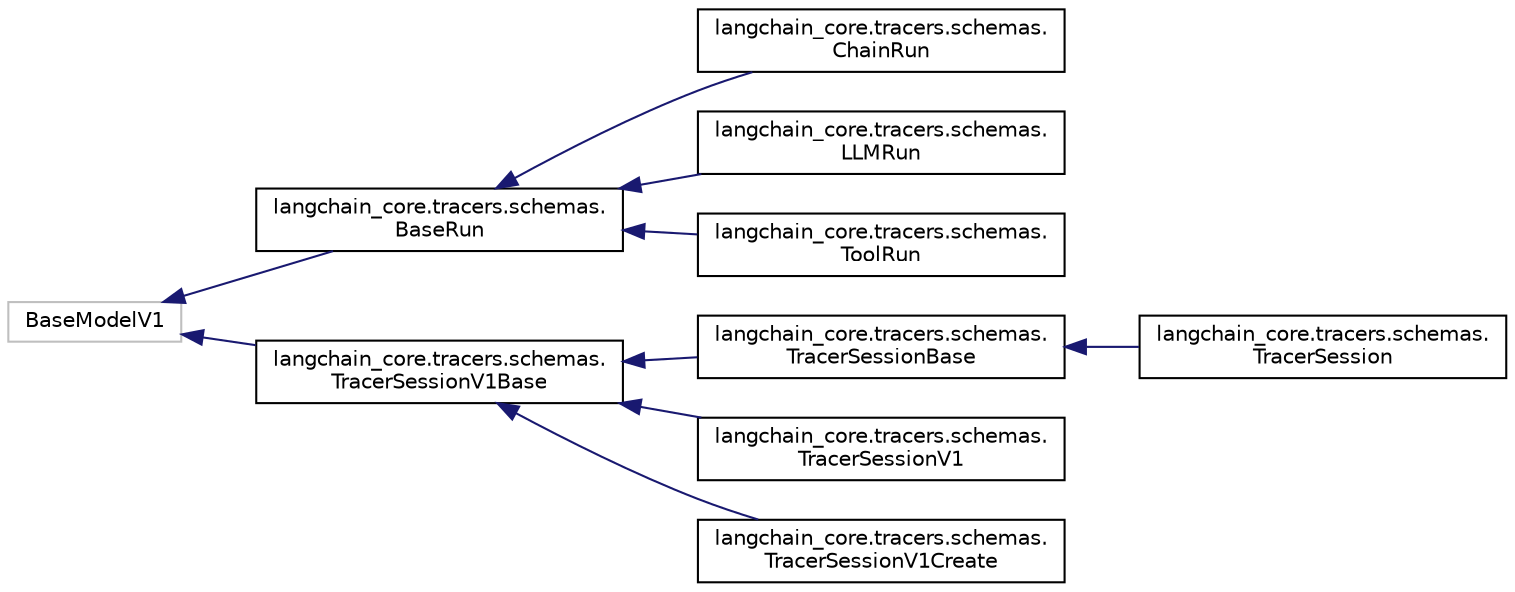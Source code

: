 digraph "Graphical Class Hierarchy"
{
 // LATEX_PDF_SIZE
  edge [fontname="Helvetica",fontsize="10",labelfontname="Helvetica",labelfontsize="10"];
  node [fontname="Helvetica",fontsize="10",shape=record];
  rankdir="LR";
  Node2269 [label="BaseModelV1",height=0.2,width=0.4,color="grey75", fillcolor="white", style="filled",tooltip=" "];
  Node2269 -> Node0 [dir="back",color="midnightblue",fontsize="10",style="solid",fontname="Helvetica"];
  Node0 [label="langchain_core.tracers.schemas.\lBaseRun",height=0.2,width=0.4,color="black", fillcolor="white", style="filled",URL="$classlangchain__core_1_1tracers_1_1schemas_1_1BaseRun.html",tooltip=" "];
  Node0 -> Node1 [dir="back",color="midnightblue",fontsize="10",style="solid",fontname="Helvetica"];
  Node1 [label="langchain_core.tracers.schemas.\lChainRun",height=0.2,width=0.4,color="black", fillcolor="white", style="filled",URL="$classlangchain__core_1_1tracers_1_1schemas_1_1ChainRun.html",tooltip=" "];
  Node0 -> Node2 [dir="back",color="midnightblue",fontsize="10",style="solid",fontname="Helvetica"];
  Node2 [label="langchain_core.tracers.schemas.\lLLMRun",height=0.2,width=0.4,color="black", fillcolor="white", style="filled",URL="$classlangchain__core_1_1tracers_1_1schemas_1_1LLMRun.html",tooltip=" "];
  Node0 -> Node3 [dir="back",color="midnightblue",fontsize="10",style="solid",fontname="Helvetica"];
  Node3 [label="langchain_core.tracers.schemas.\lToolRun",height=0.2,width=0.4,color="black", fillcolor="white", style="filled",URL="$classlangchain__core_1_1tracers_1_1schemas_1_1ToolRun.html",tooltip=" "];
  Node2269 -> Node2274 [dir="back",color="midnightblue",fontsize="10",style="solid",fontname="Helvetica"];
  Node2274 [label="langchain_core.tracers.schemas.\lTracerSessionV1Base",height=0.2,width=0.4,color="black", fillcolor="white", style="filled",URL="$classlangchain__core_1_1tracers_1_1schemas_1_1TracerSessionV1Base.html",tooltip=" "];
  Node2274 -> Node2275 [dir="back",color="midnightblue",fontsize="10",style="solid",fontname="Helvetica"];
  Node2275 [label="langchain_core.tracers.schemas.\lTracerSessionBase",height=0.2,width=0.4,color="black", fillcolor="white", style="filled",URL="$classlangchain__core_1_1tracers_1_1schemas_1_1TracerSessionBase.html",tooltip=" "];
  Node2275 -> Node2276 [dir="back",color="midnightblue",fontsize="10",style="solid",fontname="Helvetica"];
  Node2276 [label="langchain_core.tracers.schemas.\lTracerSession",height=0.2,width=0.4,color="black", fillcolor="white", style="filled",URL="$classlangchain__core_1_1tracers_1_1schemas_1_1TracerSession.html",tooltip=" "];
  Node2274 -> Node2277 [dir="back",color="midnightblue",fontsize="10",style="solid",fontname="Helvetica"];
  Node2277 [label="langchain_core.tracers.schemas.\lTracerSessionV1",height=0.2,width=0.4,color="black", fillcolor="white", style="filled",URL="$classlangchain__core_1_1tracers_1_1schemas_1_1TracerSessionV1.html",tooltip=" "];
  Node2274 -> Node2278 [dir="back",color="midnightblue",fontsize="10",style="solid",fontname="Helvetica"];
  Node2278 [label="langchain_core.tracers.schemas.\lTracerSessionV1Create",height=0.2,width=0.4,color="black", fillcolor="white", style="filled",URL="$classlangchain__core_1_1tracers_1_1schemas_1_1TracerSessionV1Create.html",tooltip=" "];
}
